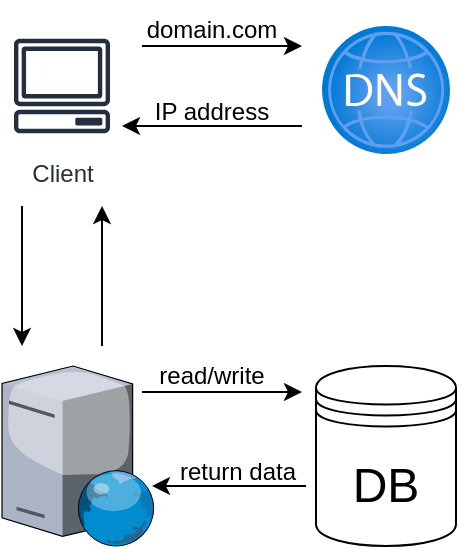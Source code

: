 <mxfile version="24.2.3" type="github">
  <diagram name="Page-1" id="aJdUUnHXH2kh8VmLgzIS">
    <mxGraphModel dx="1243" dy="831" grid="1" gridSize="10" guides="1" tooltips="1" connect="1" arrows="1" fold="1" page="1" pageScale="1" pageWidth="850" pageHeight="1100" math="0" shadow="0">
      <root>
        <mxCell id="0" />
        <mxCell id="1" parent="0" />
        <mxCell id="IRDAZbnhrmjxmqdq8_ro-2" value="" style="image;aspect=fixed;html=1;points=[];align=center;fontSize=12;image=img/lib/azure2/networking/DNS_Zones.svg;" parent="1" vertex="1">
          <mxGeometry x="510" y="70" width="64" height="64" as="geometry" />
        </mxCell>
        <mxCell id="IRDAZbnhrmjxmqdq8_ro-3" value="Client" style="sketch=0;outlineConnect=0;fontColor=#232F3E;gradientColor=none;strokeColor=#232F3E;fillColor=#ffffff;dashed=0;verticalLabelPosition=bottom;verticalAlign=top;align=center;html=1;fontSize=12;fontStyle=0;aspect=fixed;shape=mxgraph.aws4.resourceIcon;resIcon=mxgraph.aws4.client;" parent="1" vertex="1">
          <mxGeometry x="350" y="70" width="60" height="60" as="geometry" />
        </mxCell>
        <mxCell id="IRDAZbnhrmjxmqdq8_ro-4" value="" style="endArrow=classic;html=1;rounded=0;" parent="1" edge="1">
          <mxGeometry width="50" height="50" relative="1" as="geometry">
            <mxPoint x="420" y="80" as="sourcePoint" />
            <mxPoint x="500" y="80" as="targetPoint" />
          </mxGeometry>
        </mxCell>
        <mxCell id="IRDAZbnhrmjxmqdq8_ro-5" value="" style="endArrow=classic;html=1;rounded=0;" parent="1" edge="1">
          <mxGeometry width="50" height="50" relative="1" as="geometry">
            <mxPoint x="500" y="120" as="sourcePoint" />
            <mxPoint x="410" y="120" as="targetPoint" />
          </mxGeometry>
        </mxCell>
        <mxCell id="IRDAZbnhrmjxmqdq8_ro-6" value="domain.com" style="text;html=1;align=center;verticalAlign=middle;whiteSpace=wrap;rounded=0;" parent="1" vertex="1">
          <mxGeometry x="425" y="57" width="60" height="30" as="geometry" />
        </mxCell>
        <mxCell id="IRDAZbnhrmjxmqdq8_ro-7" value="IP address" style="text;html=1;align=center;verticalAlign=middle;whiteSpace=wrap;rounded=0;" parent="1" vertex="1">
          <mxGeometry x="425" y="98" width="60" height="30" as="geometry" />
        </mxCell>
        <mxCell id="IRDAZbnhrmjxmqdq8_ro-8" value="" style="verticalLabelPosition=bottom;sketch=0;aspect=fixed;html=1;verticalAlign=top;strokeColor=none;align=center;outlineConnect=0;shape=mxgraph.citrix.web_server;" parent="1" vertex="1">
          <mxGeometry x="350" y="240" width="76.5" height="90" as="geometry" />
        </mxCell>
        <mxCell id="IRDAZbnhrmjxmqdq8_ro-9" value="" style="endArrow=classic;html=1;rounded=0;" parent="1" edge="1">
          <mxGeometry width="50" height="50" relative="1" as="geometry">
            <mxPoint x="360" y="160" as="sourcePoint" />
            <mxPoint x="360" y="230" as="targetPoint" />
          </mxGeometry>
        </mxCell>
        <mxCell id="IRDAZbnhrmjxmqdq8_ro-10" value="" style="endArrow=classic;html=1;rounded=0;" parent="1" edge="1">
          <mxGeometry width="50" height="50" relative="1" as="geometry">
            <mxPoint x="400" y="230" as="sourcePoint" />
            <mxPoint x="400" y="160" as="targetPoint" />
          </mxGeometry>
        </mxCell>
        <mxCell id="IGtKASbwkltZqIFQSp29-2" value="&lt;font style=&quot;font-size: 24px;&quot;&gt;DB&lt;/font&gt;" style="shape=datastore;whiteSpace=wrap;html=1;" parent="1" vertex="1">
          <mxGeometry x="507" y="240" width="70" height="90" as="geometry" />
        </mxCell>
        <mxCell id="IGtKASbwkltZqIFQSp29-3" value="" style="endArrow=classic;html=1;rounded=0;" parent="1" edge="1">
          <mxGeometry width="50" height="50" relative="1" as="geometry">
            <mxPoint x="420" y="253" as="sourcePoint" />
            <mxPoint x="500" y="253" as="targetPoint" />
          </mxGeometry>
        </mxCell>
        <mxCell id="IGtKASbwkltZqIFQSp29-4" value="" style="endArrow=classic;html=1;rounded=0;" parent="1" edge="1">
          <mxGeometry width="50" height="50" relative="1" as="geometry">
            <mxPoint x="502" y="300" as="sourcePoint" />
            <mxPoint x="425" y="300" as="targetPoint" />
          </mxGeometry>
        </mxCell>
        <mxCell id="IGtKASbwkltZqIFQSp29-5" value="read/write" style="text;html=1;align=center;verticalAlign=middle;whiteSpace=wrap;rounded=0;" parent="1" vertex="1">
          <mxGeometry x="425" y="230" width="60" height="30" as="geometry" />
        </mxCell>
        <mxCell id="IGtKASbwkltZqIFQSp29-6" value="return data" style="text;html=1;align=center;verticalAlign=middle;whiteSpace=wrap;rounded=0;" parent="1" vertex="1">
          <mxGeometry x="432.5" y="278" width="70" height="30" as="geometry" />
        </mxCell>
      </root>
    </mxGraphModel>
  </diagram>
</mxfile>
